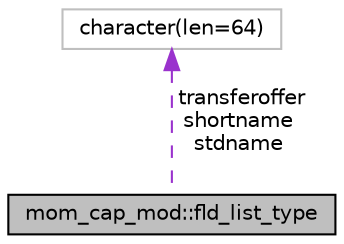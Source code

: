 digraph "mom_cap_mod::fld_list_type"
{
 // INTERACTIVE_SVG=YES
 // LATEX_PDF_SIZE
  edge [fontname="Helvetica",fontsize="10",labelfontname="Helvetica",labelfontsize="10"];
  node [fontname="Helvetica",fontsize="10",shape=record];
  Node1 [label="mom_cap_mod::fld_list_type",height=0.2,width=0.4,color="black", fillcolor="grey75", style="filled", fontcolor="black",tooltip="Contains field information."];
  Node2 -> Node1 [dir="back",color="darkorchid3",fontsize="10",style="dashed",label=" transferoffer\nshortname\nstdname" ,fontname="Helvetica"];
  Node2 [label="character(len=64)",height=0.2,width=0.4,color="grey75", fillcolor="white", style="filled",tooltip=" "];
}
